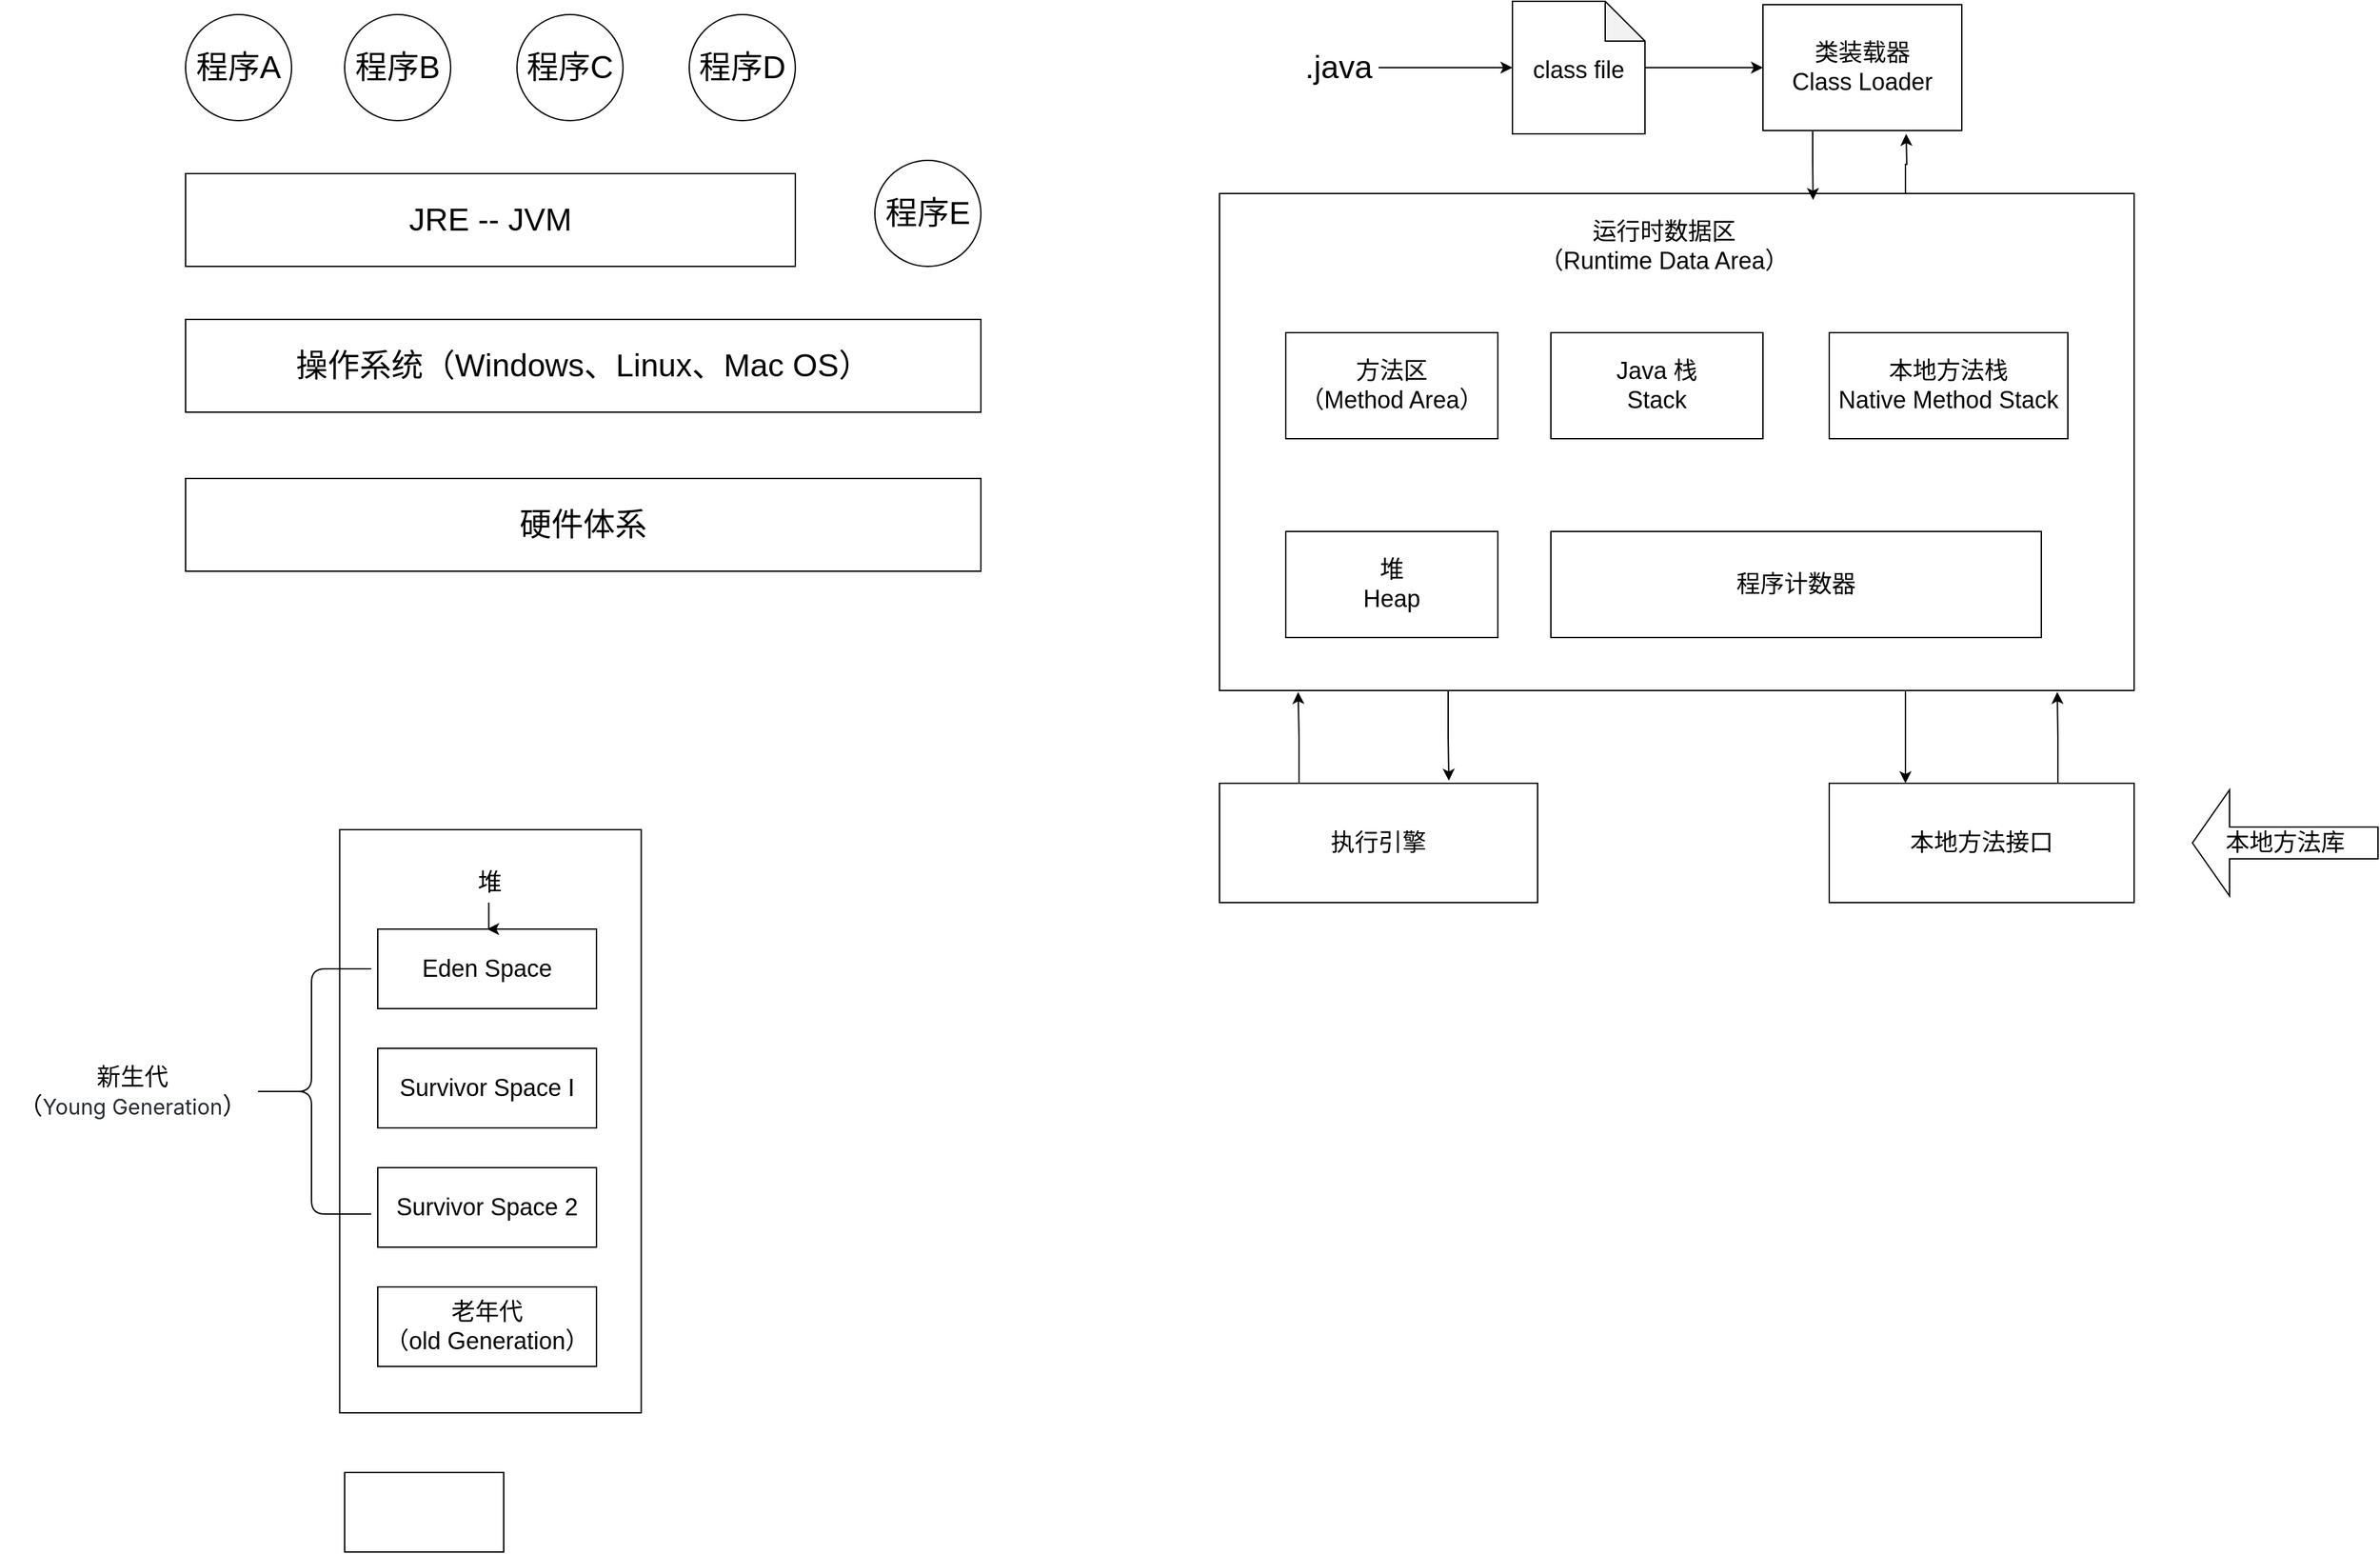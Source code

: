 <mxfile version="20.0.3" type="github">
  <diagram id="K4vAkyuHzr__zoMk4vQg" name="Page-1">
    <mxGraphModel dx="2066" dy="2217" grid="1" gridSize="10" guides="1" tooltips="1" connect="1" arrows="1" fold="1" page="1" pageScale="1" pageWidth="827" pageHeight="1169" math="0" shadow="0">
      <root>
        <mxCell id="0" />
        <mxCell id="1" parent="0" />
        <mxCell id="HxmhVXZMZb9d3OeHC13k-1" value="&lt;font style=&quot;font-size: 24px;&quot;&gt;操作系统（Windows、Linux、Mac OS）&lt;/font&gt;" style="rounded=0;whiteSpace=wrap;html=1;" parent="1" vertex="1">
          <mxGeometry x="140" y="200" width="600" height="70" as="geometry" />
        </mxCell>
        <mxCell id="HxmhVXZMZb9d3OeHC13k-2" value="JRE -- JVM" style="rounded=0;whiteSpace=wrap;html=1;fontSize=24;" parent="1" vertex="1">
          <mxGeometry x="140" y="90" width="460" height="70" as="geometry" />
        </mxCell>
        <mxCell id="HxmhVXZMZb9d3OeHC13k-3" value="程序A" style="ellipse;whiteSpace=wrap;html=1;aspect=fixed;fontSize=24;" parent="1" vertex="1">
          <mxGeometry x="140" y="-30" width="80" height="80" as="geometry" />
        </mxCell>
        <mxCell id="HxmhVXZMZb9d3OeHC13k-4" value="程序B" style="ellipse;whiteSpace=wrap;html=1;aspect=fixed;fontSize=24;" parent="1" vertex="1">
          <mxGeometry x="260" y="-30" width="80" height="80" as="geometry" />
        </mxCell>
        <mxCell id="HxmhVXZMZb9d3OeHC13k-5" value="程序C" style="ellipse;whiteSpace=wrap;html=1;aspect=fixed;fontSize=24;" parent="1" vertex="1">
          <mxGeometry x="390" y="-30" width="80" height="80" as="geometry" />
        </mxCell>
        <mxCell id="HxmhVXZMZb9d3OeHC13k-6" value="程序D" style="ellipse;whiteSpace=wrap;html=1;aspect=fixed;fontSize=24;" parent="1" vertex="1">
          <mxGeometry x="520" y="-30" width="80" height="80" as="geometry" />
        </mxCell>
        <mxCell id="HxmhVXZMZb9d3OeHC13k-7" value="程序E" style="ellipse;whiteSpace=wrap;html=1;aspect=fixed;fontSize=24;" parent="1" vertex="1">
          <mxGeometry x="660" y="80" width="80" height="80" as="geometry" />
        </mxCell>
        <mxCell id="HxmhVXZMZb9d3OeHC13k-8" value="&lt;font style=&quot;font-size: 24px;&quot;&gt;硬件体系&lt;/font&gt;" style="rounded=0;whiteSpace=wrap;html=1;" parent="1" vertex="1">
          <mxGeometry x="140" y="320" width="600" height="70" as="geometry" />
        </mxCell>
        <mxCell id="HxmhVXZMZb9d3OeHC13k-11" style="edgeStyle=orthogonalEdgeStyle;rounded=0;orthogonalLoop=1;jettySize=auto;html=1;exitX=1;exitY=0.5;exitDx=0;exitDy=0;entryX=0;entryY=0.5;entryDx=0;entryDy=0;entryPerimeter=0;fontSize=24;" parent="1" source="HxmhVXZMZb9d3OeHC13k-9" target="HxmhVXZMZb9d3OeHC13k-10" edge="1">
          <mxGeometry relative="1" as="geometry" />
        </mxCell>
        <mxCell id="HxmhVXZMZb9d3OeHC13k-9" value=".java" style="text;html=1;strokeColor=none;fillColor=none;align=center;verticalAlign=middle;whiteSpace=wrap;rounded=0;fontSize=24;" parent="1" vertex="1">
          <mxGeometry x="980" y="-5" width="60" height="30" as="geometry" />
        </mxCell>
        <mxCell id="HxmhVXZMZb9d3OeHC13k-14" value="" style="edgeStyle=orthogonalEdgeStyle;rounded=0;orthogonalLoop=1;jettySize=auto;html=1;fontSize=18;jumpSize=6;sketch=0;" parent="1" source="HxmhVXZMZb9d3OeHC13k-10" edge="1">
          <mxGeometry relative="1" as="geometry">
            <mxPoint x="1330" y="10" as="targetPoint" />
          </mxGeometry>
        </mxCell>
        <mxCell id="HxmhVXZMZb9d3OeHC13k-10" value="&lt;font style=&quot;font-size: 18px;&quot;&gt;class file&lt;/font&gt;" style="shape=note;whiteSpace=wrap;html=1;backgroundOutline=1;darkOpacity=0.05;fontSize=24;" parent="1" vertex="1">
          <mxGeometry x="1141" y="-40" width="100" height="100" as="geometry" />
        </mxCell>
        <mxCell id="HxmhVXZMZb9d3OeHC13k-32" style="edgeStyle=orthogonalEdgeStyle;rounded=0;sketch=0;jumpSize=6;orthogonalLoop=1;jettySize=auto;html=1;exitX=0.25;exitY=1;exitDx=0;exitDy=0;entryX=0.721;entryY=-0.022;entryDx=0;entryDy=0;entryPerimeter=0;fontSize=18;" parent="1" source="HxmhVXZMZb9d3OeHC13k-15" target="HxmhVXZMZb9d3OeHC13k-24" edge="1">
          <mxGeometry relative="1" as="geometry" />
        </mxCell>
        <mxCell id="HxmhVXZMZb9d3OeHC13k-33" style="edgeStyle=orthogonalEdgeStyle;rounded=0;sketch=0;jumpSize=6;orthogonalLoop=1;jettySize=auto;html=1;exitX=0.75;exitY=1;exitDx=0;exitDy=0;entryX=0.25;entryY=0;entryDx=0;entryDy=0;fontSize=18;" parent="1" source="HxmhVXZMZb9d3OeHC13k-15" target="HxmhVXZMZb9d3OeHC13k-23" edge="1">
          <mxGeometry relative="1" as="geometry" />
        </mxCell>
        <mxCell id="HxmhVXZMZb9d3OeHC13k-40" style="edgeStyle=orthogonalEdgeStyle;rounded=0;sketch=0;jumpSize=6;orthogonalLoop=1;jettySize=auto;html=1;exitX=0.75;exitY=0;exitDx=0;exitDy=0;fontSize=18;" parent="1" source="HxmhVXZMZb9d3OeHC13k-15" edge="1">
          <mxGeometry relative="1" as="geometry">
            <mxPoint x="1438" y="60" as="targetPoint" />
          </mxGeometry>
        </mxCell>
        <mxCell id="HxmhVXZMZb9d3OeHC13k-15" value="" style="rounded=0;whiteSpace=wrap;html=1;fontSize=18;" parent="1" vertex="1">
          <mxGeometry x="920" y="105" width="690" height="375" as="geometry" />
        </mxCell>
        <mxCell id="HxmhVXZMZb9d3OeHC13k-17" value="运行时数据区&lt;br&gt;（Runtime Data Area）" style="text;html=1;strokeColor=none;fillColor=none;align=center;verticalAlign=middle;whiteSpace=wrap;rounded=0;fontSize=18;" parent="1" vertex="1">
          <mxGeometry x="1050.5" y="120" width="409" height="50" as="geometry" />
        </mxCell>
        <mxCell id="HxmhVXZMZb9d3OeHC13k-18" value="方法区&lt;br&gt;（Method Area）" style="rounded=0;whiteSpace=wrap;html=1;fontSize=18;" parent="1" vertex="1">
          <mxGeometry x="970" y="210" width="160" height="80" as="geometry" />
        </mxCell>
        <mxCell id="HxmhVXZMZb9d3OeHC13k-19" value="Java 栈&lt;br&gt;Stack" style="rounded=0;whiteSpace=wrap;html=1;fontSize=18;" parent="1" vertex="1">
          <mxGeometry x="1170" y="210" width="160" height="80" as="geometry" />
        </mxCell>
        <mxCell id="HxmhVXZMZb9d3OeHC13k-20" value="本地方法栈&lt;br&gt;Native Method Stack" style="rounded=0;whiteSpace=wrap;html=1;fontSize=18;" parent="1" vertex="1">
          <mxGeometry x="1380" y="210" width="180" height="80" as="geometry" />
        </mxCell>
        <mxCell id="HxmhVXZMZb9d3OeHC13k-21" value="堆&lt;br&gt;Heap" style="rounded=0;whiteSpace=wrap;html=1;fontSize=18;" parent="1" vertex="1">
          <mxGeometry x="970" y="360" width="160" height="80" as="geometry" />
        </mxCell>
        <mxCell id="HxmhVXZMZb9d3OeHC13k-22" value="程序计数器" style="rounded=0;whiteSpace=wrap;html=1;fontSize=18;" parent="1" vertex="1">
          <mxGeometry x="1170" y="360" width="370" height="80" as="geometry" />
        </mxCell>
        <mxCell id="HxmhVXZMZb9d3OeHC13k-34" style="edgeStyle=orthogonalEdgeStyle;rounded=0;sketch=0;jumpSize=6;orthogonalLoop=1;jettySize=auto;html=1;exitX=0.75;exitY=0;exitDx=0;exitDy=0;entryX=0.916;entryY=1.003;entryDx=0;entryDy=0;entryPerimeter=0;fontSize=18;" parent="1" source="HxmhVXZMZb9d3OeHC13k-23" target="HxmhVXZMZb9d3OeHC13k-15" edge="1">
          <mxGeometry relative="1" as="geometry" />
        </mxCell>
        <mxCell id="HxmhVXZMZb9d3OeHC13k-23" value="本地方法接口" style="rounded=0;whiteSpace=wrap;html=1;fontSize=18;" parent="1" vertex="1">
          <mxGeometry x="1380" y="550" width="230" height="90" as="geometry" />
        </mxCell>
        <mxCell id="HxmhVXZMZb9d3OeHC13k-31" style="edgeStyle=orthogonalEdgeStyle;rounded=0;sketch=0;jumpSize=6;orthogonalLoop=1;jettySize=auto;html=1;exitX=0.25;exitY=0;exitDx=0;exitDy=0;entryX=0.086;entryY=1.003;entryDx=0;entryDy=0;entryPerimeter=0;fontSize=18;" parent="1" source="HxmhVXZMZb9d3OeHC13k-24" target="HxmhVXZMZb9d3OeHC13k-15" edge="1">
          <mxGeometry relative="1" as="geometry" />
        </mxCell>
        <mxCell id="HxmhVXZMZb9d3OeHC13k-24" value="执行引擎" style="rounded=0;whiteSpace=wrap;html=1;fontSize=18;" parent="1" vertex="1">
          <mxGeometry x="920" y="550" width="240" height="90" as="geometry" />
        </mxCell>
        <mxCell id="HxmhVXZMZb9d3OeHC13k-37" value="本地方法库" style="shape=singleArrow;direction=west;whiteSpace=wrap;html=1;fontSize=18;" parent="1" vertex="1">
          <mxGeometry x="1654" y="555" width="140" height="80" as="geometry" />
        </mxCell>
        <mxCell id="HxmhVXZMZb9d3OeHC13k-41" style="edgeStyle=orthogonalEdgeStyle;rounded=0;sketch=0;jumpSize=6;orthogonalLoop=1;jettySize=auto;html=1;exitX=0.25;exitY=1;exitDx=0;exitDy=0;entryX=0.649;entryY=0.013;entryDx=0;entryDy=0;entryPerimeter=0;fontSize=18;" parent="1" source="HxmhVXZMZb9d3OeHC13k-38" target="HxmhVXZMZb9d3OeHC13k-15" edge="1">
          <mxGeometry relative="1" as="geometry" />
        </mxCell>
        <mxCell id="HxmhVXZMZb9d3OeHC13k-38" value="类装载器&lt;br&gt;Class Loader" style="rounded=0;whiteSpace=wrap;html=1;fontSize=18;" parent="1" vertex="1">
          <mxGeometry x="1330" y="-37.5" width="150" height="95" as="geometry" />
        </mxCell>
        <mxCell id="qv8OclqeBMi0ClYqG2Sq-1" value="" style="rounded=0;whiteSpace=wrap;html=1;" vertex="1" parent="1">
          <mxGeometry x="256.25" y="585" width="227.5" height="440" as="geometry" />
        </mxCell>
        <mxCell id="qv8OclqeBMi0ClYqG2Sq-6" value="&lt;font style=&quot;font-size: 18px;&quot;&gt;Eden Space&lt;/font&gt;" style="rounded=0;whiteSpace=wrap;html=1;" vertex="1" parent="1">
          <mxGeometry x="285" y="660" width="165" height="60" as="geometry" />
        </mxCell>
        <mxCell id="qv8OclqeBMi0ClYqG2Sq-7" value="&lt;font style=&quot;font-size: 18px;&quot;&gt;Survivor Space I&lt;/font&gt;" style="rounded=0;whiteSpace=wrap;html=1;" vertex="1" parent="1">
          <mxGeometry x="285" y="750" width="165" height="60" as="geometry" />
        </mxCell>
        <mxCell id="qv8OclqeBMi0ClYqG2Sq-8" value="&lt;font style=&quot;font-size: 18px;&quot;&gt;Survivor Space 2&lt;/font&gt;" style="rounded=0;whiteSpace=wrap;html=1;" vertex="1" parent="1">
          <mxGeometry x="285" y="840" width="165" height="60" as="geometry" />
        </mxCell>
        <mxCell id="qv8OclqeBMi0ClYqG2Sq-9" value="" style="shape=curlyBracket;whiteSpace=wrap;html=1;rounded=1;fontSize=18;fillColor=#A680B8;" vertex="1" parent="1">
          <mxGeometry x="190" y="690" width="90" height="185" as="geometry" />
        </mxCell>
        <mxCell id="qv8OclqeBMi0ClYqG2Sq-13" value="新生代&lt;br&gt;（&lt;span style=&quot;color: rgb(36, 41, 47); font-family: -apple-system, &amp;quot;system-ui&amp;quot;, &amp;quot;Segoe UI&amp;quot;, Helvetica, Arial, sans-serif, &amp;quot;Apple Color Emoji&amp;quot;, &amp;quot;Segoe UI Emoji&amp;quot;; font-size: 16px; text-align: left; background-color: rgb(255, 255, 255);&quot;&gt;Young Generation&lt;/span&gt;）" style="text;html=1;strokeColor=none;fillColor=none;align=center;verticalAlign=middle;whiteSpace=wrap;rounded=0;fontSize=18;" vertex="1" parent="1">
          <mxGeometry y="775.75" width="200" height="13.5" as="geometry" />
        </mxCell>
        <mxCell id="qv8OclqeBMi0ClYqG2Sq-14" value="老年代&lt;br&gt;（old Generation）" style="rounded=0;whiteSpace=wrap;html=1;fontSize=18;" vertex="1" parent="1">
          <mxGeometry x="285" y="930" width="165" height="60" as="geometry" />
        </mxCell>
        <mxCell id="qv8OclqeBMi0ClYqG2Sq-15" value="" style="rounded=0;whiteSpace=wrap;html=1;fontSize=18;" vertex="1" parent="1">
          <mxGeometry x="260" y="1070" width="120" height="60" as="geometry" />
        </mxCell>
        <mxCell id="qv8OclqeBMi0ClYqG2Sq-17" value="" style="edgeStyle=orthogonalEdgeStyle;rounded=0;orthogonalLoop=1;jettySize=auto;html=1;fontSize=18;" edge="1" parent="1" source="qv8OclqeBMi0ClYqG2Sq-16" target="qv8OclqeBMi0ClYqG2Sq-6">
          <mxGeometry relative="1" as="geometry" />
        </mxCell>
        <mxCell id="qv8OclqeBMi0ClYqG2Sq-16" value="堆" style="text;html=1;strokeColor=none;fillColor=none;align=center;verticalAlign=middle;whiteSpace=wrap;rounded=0;fontSize=18;" vertex="1" parent="1">
          <mxGeometry x="337.5" y="610" width="62.5" height="30" as="geometry" />
        </mxCell>
      </root>
    </mxGraphModel>
  </diagram>
</mxfile>
